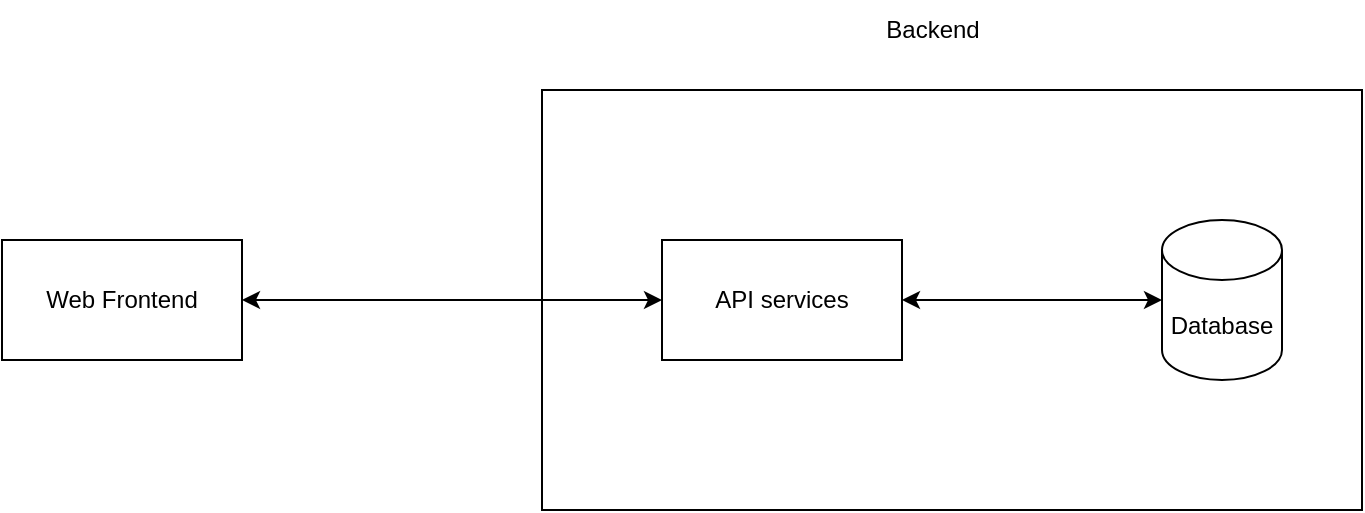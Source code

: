 <mxfile version="20.4.0" type="device" pages="2"><diagram id="DclwfRhOSQHTFTZc3l20" name="Architecture"><mxGraphModel dx="900" dy="1790" grid="1" gridSize="10" guides="1" tooltips="1" connect="1" arrows="1" fold="1" page="1" pageScale="1" pageWidth="827" pageHeight="1169" math="0" shadow="0"><root><mxCell id="0"/><mxCell id="1" parent="0"/><mxCell id="cST3RZ7Y_hzuzJ1YxIvf-9" value="" style="rounded=0;whiteSpace=wrap;html=1;fillColor=none;" vertex="1" parent="1"><mxGeometry x="320" y="-555" width="410" height="210" as="geometry"/></mxCell><mxCell id="cST3RZ7Y_hzuzJ1YxIvf-1" value="Database" style="shape=cylinder3;whiteSpace=wrap;html=1;boundedLbl=1;backgroundOutline=1;size=15;" vertex="1" parent="1"><mxGeometry x="630" y="-490" width="60" height="80" as="geometry"/></mxCell><mxCell id="cST3RZ7Y_hzuzJ1YxIvf-8" style="edgeStyle=orthogonalEdgeStyle;rounded=0;orthogonalLoop=1;jettySize=auto;html=1;startArrow=classic;startFill=1;" edge="1" parent="1" source="cST3RZ7Y_hzuzJ1YxIvf-2" target="cST3RZ7Y_hzuzJ1YxIvf-10"><mxGeometry relative="1" as="geometry"><mxPoint x="280" y="-450" as="targetPoint"/></mxGeometry></mxCell><mxCell id="cST3RZ7Y_hzuzJ1YxIvf-2" value="Web Frontend" style="rounded=0;whiteSpace=wrap;html=1;" vertex="1" parent="1"><mxGeometry x="50" y="-480" width="120" height="60" as="geometry"/></mxCell><mxCell id="cST3RZ7Y_hzuzJ1YxIvf-11" style="edgeStyle=orthogonalEdgeStyle;rounded=0;orthogonalLoop=1;jettySize=auto;html=1;startArrow=classic;startFill=1;" edge="1" parent="1" source="cST3RZ7Y_hzuzJ1YxIvf-10" target="cST3RZ7Y_hzuzJ1YxIvf-1"><mxGeometry relative="1" as="geometry"/></mxCell><mxCell id="cST3RZ7Y_hzuzJ1YxIvf-10" value="API services" style="rounded=0;whiteSpace=wrap;html=1;" vertex="1" parent="1"><mxGeometry x="380" y="-480" width="120" height="60" as="geometry"/></mxCell><mxCell id="cST3RZ7Y_hzuzJ1YxIvf-12" value="Backend" style="text;html=1;align=center;verticalAlign=middle;resizable=0;points=[];autosize=1;strokeColor=none;fillColor=none;" vertex="1" parent="1"><mxGeometry x="480" y="-600" width="70" height="30" as="geometry"/></mxCell></root></mxGraphModel></diagram><diagram id="Bv_Nv4vrWbLpaGMRT38z" name="API services"><mxGraphModel dx="1125" dy="776" grid="1" gridSize="10" guides="1" tooltips="1" connect="1" arrows="1" fold="1" page="1" pageScale="1" pageWidth="827" pageHeight="1169" math="0" shadow="0"><root><mxCell id="0"/><mxCell id="1" parent="0"/><mxCell id="aZQiHwlbVU2Zp-VXLujC-14" style="edgeStyle=orthogonalEdgeStyle;rounded=0;orthogonalLoop=1;jettySize=auto;html=1;startArrow=classic;startFill=1;" edge="1" parent="1" source="aZQiHwlbVU2Zp-VXLujC-1" target="aZQiHwlbVU2Zp-VXLujC-13"><mxGeometry relative="1" as="geometry"/></mxCell><mxCell id="aZQiHwlbVU2Zp-VXLujC-1" value="Auth service" style="rounded=0;whiteSpace=wrap;html=1;fillColor=none;" vertex="1" parent="1"><mxGeometry x="250" y="50" width="120" height="60" as="geometry"/></mxCell><mxCell id="aZQiHwlbVU2Zp-VXLujC-15" style="edgeStyle=orthogonalEdgeStyle;rounded=0;orthogonalLoop=1;jettySize=auto;html=1;entryX=0;entryY=0;entryDx=0;entryDy=52.5;entryPerimeter=0;startArrow=classic;startFill=1;" edge="1" parent="1" source="aZQiHwlbVU2Zp-VXLujC-2" target="aZQiHwlbVU2Zp-VXLujC-13"><mxGeometry relative="1" as="geometry"/></mxCell><mxCell id="aZQiHwlbVU2Zp-VXLujC-2" value="Register service" style="rounded=0;whiteSpace=wrap;html=1;fillColor=none;" vertex="1" parent="1"><mxGeometry x="250" y="140" width="120" height="60" as="geometry"/></mxCell><mxCell id="aZQiHwlbVU2Zp-VXLujC-29" style="edgeStyle=orthogonalEdgeStyle;rounded=0;orthogonalLoop=1;jettySize=auto;html=1;startArrow=classic;startFill=1;" edge="1" parent="1" source="aZQiHwlbVU2Zp-VXLujC-5" target="aZQiHwlbVU2Zp-VXLujC-28"><mxGeometry relative="1" as="geometry"/></mxCell><mxCell id="aZQiHwlbVU2Zp-VXLujC-5" value="Product service" style="rounded=0;whiteSpace=wrap;html=1;fillColor=none;" vertex="1" parent="1"><mxGeometry x="360" y="260" width="120" height="60" as="geometry"/></mxCell><mxCell id="aZQiHwlbVU2Zp-VXLujC-35" style="edgeStyle=orthogonalEdgeStyle;rounded=0;orthogonalLoop=1;jettySize=auto;html=1;startArrow=classic;startFill=1;" edge="1" parent="1" source="aZQiHwlbVU2Zp-VXLujC-6" target="aZQiHwlbVU2Zp-VXLujC-33"><mxGeometry relative="1" as="geometry"><Array as="points"><mxPoint x="80" y="390"/></Array></mxGeometry></mxCell><mxCell id="aZQiHwlbVU2Zp-VXLujC-6" value="Payment service" style="rounded=0;whiteSpace=wrap;html=1;fillColor=none;" vertex="1" parent="1"><mxGeometry x="170" y="360" width="120" height="60" as="geometry"/></mxCell><mxCell id="aZQiHwlbVU2Zp-VXLujC-26" style="edgeStyle=orthogonalEdgeStyle;rounded=0;orthogonalLoop=1;jettySize=auto;html=1;startArrow=classic;startFill=1;" edge="1" parent="1" source="aZQiHwlbVU2Zp-VXLujC-7" target="aZQiHwlbVU2Zp-VXLujC-24"><mxGeometry relative="1" as="geometry"/></mxCell><mxCell id="aZQiHwlbVU2Zp-VXLujC-7" value="Order service" style="rounded=0;whiteSpace=wrap;html=1;fillColor=none;" vertex="1" parent="1"><mxGeometry x="250" y="650" width="120" height="60" as="geometry"/></mxCell><mxCell id="aZQiHwlbVU2Zp-VXLujC-23" style="edgeStyle=orthogonalEdgeStyle;rounded=0;orthogonalLoop=1;jettySize=auto;html=1;entryX=0;entryY=0.5;entryDx=0;entryDy=0;entryPerimeter=0;startArrow=classic;startFill=1;" edge="1" parent="1" source="aZQiHwlbVU2Zp-VXLujC-8" target="aZQiHwlbVU2Zp-VXLujC-16"><mxGeometry relative="1" as="geometry"/></mxCell><mxCell id="aZQiHwlbVU2Zp-VXLujC-8" value="Cart service" style="rounded=0;whiteSpace=wrap;html=1;fillColor=none;" vertex="1" parent="1"><mxGeometry x="250" y="555" width="120" height="60" as="geometry"/></mxCell><mxCell id="aZQiHwlbVU2Zp-VXLujC-37" style="edgeStyle=orthogonalEdgeStyle;rounded=0;orthogonalLoop=1;jettySize=auto;html=1;startArrow=classic;startFill=1;" edge="1" parent="1" source="aZQiHwlbVU2Zp-VXLujC-9" target="aZQiHwlbVU2Zp-VXLujC-36"><mxGeometry relative="1" as="geometry"/></mxCell><mxCell id="aZQiHwlbVU2Zp-VXLujC-9" value="Coupon service" style="rounded=0;whiteSpace=wrap;html=1;fillColor=none;" vertex="1" parent="1"><mxGeometry x="360" y="360" width="120" height="60" as="geometry"/></mxCell><mxCell id="aZQiHwlbVU2Zp-VXLujC-10" value="Promotion service" style="rounded=0;whiteSpace=wrap;html=1;fillColor=none;" vertex="1" parent="1"><mxGeometry x="170" y="260" width="120" height="60" as="geometry"/></mxCell><mxCell id="aZQiHwlbVU2Zp-VXLujC-30" style="edgeStyle=orthogonalEdgeStyle;rounded=0;orthogonalLoop=1;jettySize=auto;html=1;entryX=1;entryY=0.5;entryDx=0;entryDy=0;entryPerimeter=0;startArrow=classic;startFill=1;" edge="1" parent="1" source="aZQiHwlbVU2Zp-VXLujC-11"><mxGeometry relative="1" as="geometry"><mxPoint x="850" y="570" as="targetPoint"/><Array as="points"><mxPoint x="870" y="920"/><mxPoint x="870" y="570"/></Array></mxGeometry></mxCell><mxCell id="aZQiHwlbVU2Zp-VXLujC-11" value="Seller CRUD product service" style="rounded=0;whiteSpace=wrap;html=1;fillColor=none;" vertex="1" parent="1"><mxGeometry x="250" y="890" width="120" height="60" as="geometry"/></mxCell><mxCell id="aZQiHwlbVU2Zp-VXLujC-13" value="User DB" style="shape=cylinder3;whiteSpace=wrap;html=1;boundedLbl=1;backgroundOutline=1;size=15;fillColor=none;" vertex="1" parent="1"><mxGeometry x="510" y="90" width="60" height="80" as="geometry"/></mxCell><mxCell id="aZQiHwlbVU2Zp-VXLujC-16" value="Cart DB" style="shape=cylinder3;whiteSpace=wrap;html=1;boundedLbl=1;backgroundOutline=1;size=15;fillColor=none;" vertex="1" parent="1"><mxGeometry x="560" y="545" width="60" height="80" as="geometry"/></mxCell><mxCell id="aZQiHwlbVU2Zp-VXLujC-25" style="edgeStyle=orthogonalEdgeStyle;rounded=0;orthogonalLoop=1;jettySize=auto;html=1;startArrow=classic;startFill=1;" edge="1" parent="1" source="aZQiHwlbVU2Zp-VXLujC-18" target="aZQiHwlbVU2Zp-VXLujC-24"><mxGeometry relative="1" as="geometry"/></mxCell><mxCell id="aZQiHwlbVU2Zp-VXLujC-18" value="Seller order maangement service" style="rounded=0;whiteSpace=wrap;html=1;fillColor=none;" vertex="1" parent="1"><mxGeometry x="250" y="770" width="120" height="60" as="geometry"/></mxCell><mxCell id="aZQiHwlbVU2Zp-VXLujC-24" value="Order DB" style="shape=cylinder3;whiteSpace=wrap;html=1;boundedLbl=1;backgroundOutline=1;size=15;fillColor=none;" vertex="1" parent="1"><mxGeometry x="560" y="640" width="60" height="80" as="geometry"/></mxCell><mxCell id="aZQiHwlbVU2Zp-VXLujC-28" value="Product DB" style="shape=cylinder3;whiteSpace=wrap;html=1;boundedLbl=1;backgroundOutline=1;size=15;fillColor=none;" vertex="1" parent="1"><mxGeometry x="790" y="560" width="60" height="80" as="geometry"/></mxCell><mxCell id="aZQiHwlbVU2Zp-VXLujC-40" style="edgeStyle=orthogonalEdgeStyle;rounded=0;orthogonalLoop=1;jettySize=auto;html=1;entryX=0.42;entryY=1.052;entryDx=0;entryDy=0;entryPerimeter=0;startArrow=classic;startFill=1;" edge="1" parent="1" source="aZQiHwlbVU2Zp-VXLujC-31" target="aZQiHwlbVU2Zp-VXLujC-6"><mxGeometry relative="1" as="geometry"/></mxCell><mxCell id="aZQiHwlbVU2Zp-VXLujC-31" value="Transaction DB" style="shape=cylinder3;whiteSpace=wrap;html=1;boundedLbl=1;backgroundOutline=1;size=15;fillColor=none;" vertex="1" parent="1"><mxGeometry x="510" y="450" width="60" height="80" as="geometry"/></mxCell><mxCell id="aZQiHwlbVU2Zp-VXLujC-33" value="&amp;lt;&amp;lt;External&amp;gt;&amp;gt;&lt;br&gt;Payment gateway api" style="rounded=0;whiteSpace=wrap;html=1;fillColor=#fff2cc;strokeColor=#d6b656;" vertex="1" parent="1"><mxGeometry x="20" y="515" width="120" height="60" as="geometry"/></mxCell><mxCell id="aZQiHwlbVU2Zp-VXLujC-36" value="Coupon DB" style="shape=cylinder3;whiteSpace=wrap;html=1;boundedLbl=1;backgroundOutline=1;size=15;fillColor=none;" vertex="1" parent="1"><mxGeometry x="560" y="350" width="60" height="80" as="geometry"/></mxCell><mxCell id="aZQiHwlbVU2Zp-VXLujC-39" style="edgeStyle=orthogonalEdgeStyle;rounded=0;orthogonalLoop=1;jettySize=auto;html=1;startArrow=classic;startFill=1;" edge="1" parent="1" source="aZQiHwlbVU2Zp-VXLujC-38" target="aZQiHwlbVU2Zp-VXLujC-10"><mxGeometry relative="1" as="geometry"/></mxCell><mxCell id="aZQiHwlbVU2Zp-VXLujC-38" value="Promotion DB" style="shape=cylinder3;whiteSpace=wrap;html=1;boundedLbl=1;backgroundOutline=1;size=15;fillColor=none;" vertex="1" parent="1"><mxGeometry x="30" y="250" width="60" height="80" as="geometry"/></mxCell><mxCell id="VQOle96an9bYLEFSpofr-7" style="edgeStyle=orthogonalEdgeStyle;rounded=0;orthogonalLoop=1;jettySize=auto;html=1;startArrow=classic;startFill=1;" edge="1" parent="1" source="VQOle96an9bYLEFSpofr-2" target="VQOle96an9bYLEFSpofr-3"><mxGeometry relative="1" as="geometry"/></mxCell><mxCell id="VQOle96an9bYLEFSpofr-2" value="Installation service" style="rounded=0;whiteSpace=wrap;html=1;fillColor=none;" vertex="1" parent="1"><mxGeometry x="250" y="990" width="120" height="60" as="geometry"/></mxCell><mxCell id="VQOle96an9bYLEFSpofr-3" value="Installation DB" style="shape=cylinder3;whiteSpace=wrap;html=1;boundedLbl=1;backgroundOutline=1;size=15;fillColor=none;" vertex="1" parent="1"><mxGeometry x="520" y="980" width="60" height="80" as="geometry"/></mxCell></root></mxGraphModel></diagram></mxfile>